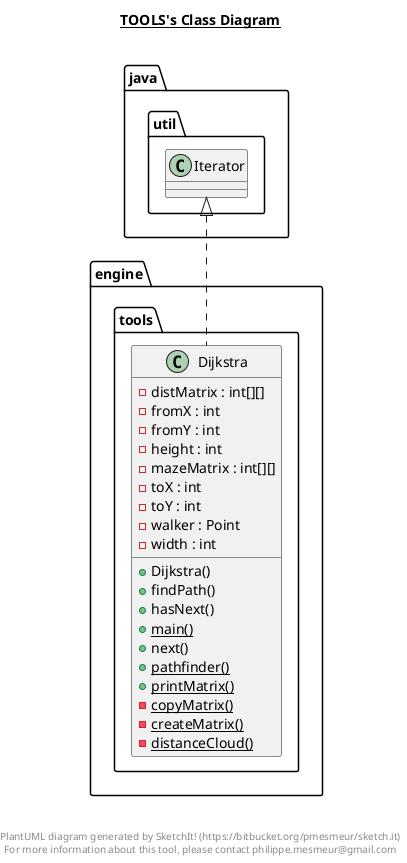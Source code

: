 @startuml

title __TOOLS's Class Diagram__\n

  namespace engine {
    namespace tools {
      class engine.tools.Dijkstra {
          - distMatrix : int[][]
          - fromX : int
          - fromY : int
          - height : int
          - mazeMatrix : int[][]
          - toX : int
          - toY : int
          - walker : Point
          - width : int
          + Dijkstra()
          + findPath()
          + hasNext()
          {static} + main()
          + next()
          {static} + pathfinder()
          {static} + printMatrix()
          {static} - copyMatrix()
          {static} - createMatrix()
          {static} - distanceCloud()
      }
    }
  }
  

  engine.tools.Dijkstra .up.|> java.util.Iterator


right footer


PlantUML diagram generated by SketchIt! (https://bitbucket.org/pmesmeur/sketch.it)
For more information about this tool, please contact philippe.mesmeur@gmail.com
endfooter

@enduml
